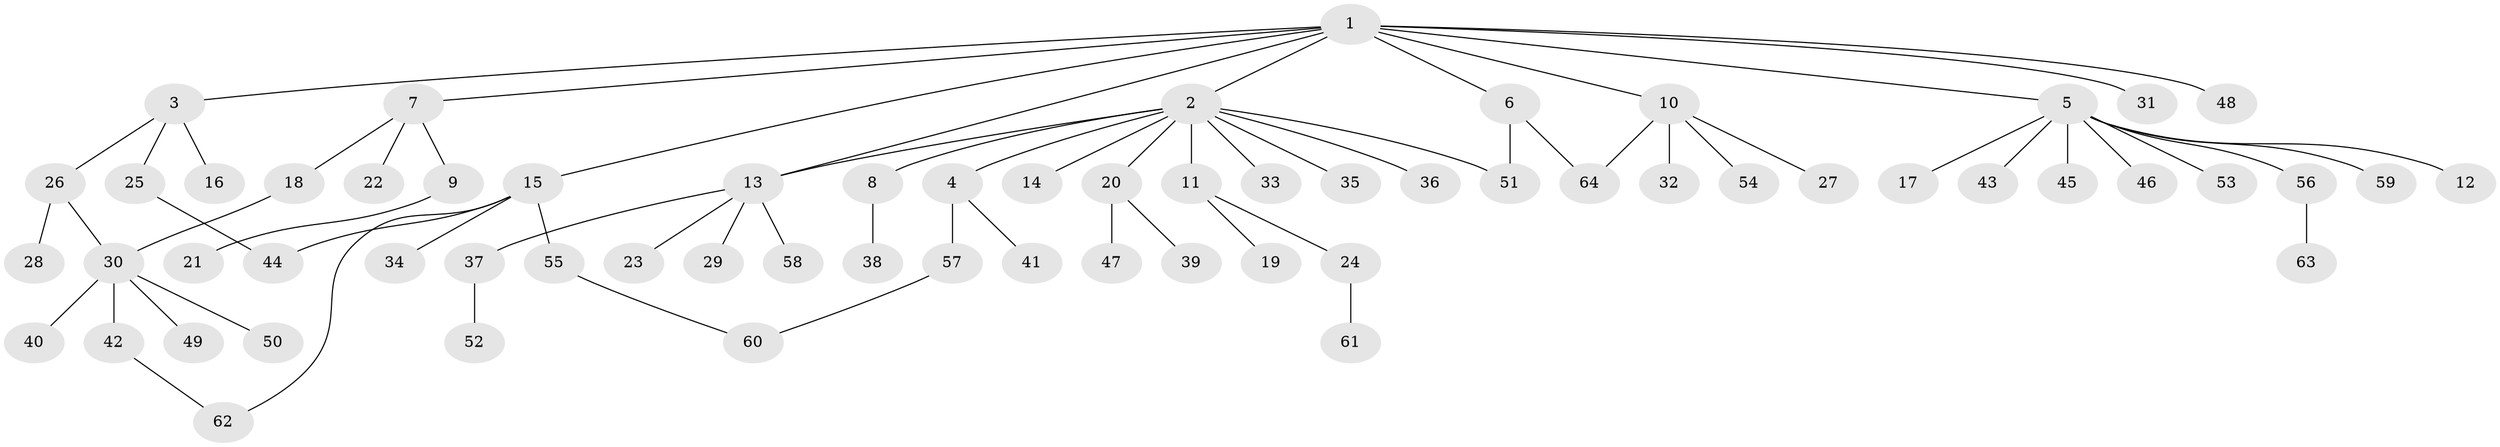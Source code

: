 // coarse degree distribution, {11: 0.02127659574468085, 12: 0.02127659574468085, 5: 0.0851063829787234, 3: 0.02127659574468085, 8: 0.02127659574468085, 4: 0.0425531914893617, 1: 0.6382978723404256, 2: 0.14893617021276595}
// Generated by graph-tools (version 1.1) at 2025/41/03/06/25 10:41:46]
// undirected, 64 vertices, 70 edges
graph export_dot {
graph [start="1"]
  node [color=gray90,style=filled];
  1;
  2;
  3;
  4;
  5;
  6;
  7;
  8;
  9;
  10;
  11;
  12;
  13;
  14;
  15;
  16;
  17;
  18;
  19;
  20;
  21;
  22;
  23;
  24;
  25;
  26;
  27;
  28;
  29;
  30;
  31;
  32;
  33;
  34;
  35;
  36;
  37;
  38;
  39;
  40;
  41;
  42;
  43;
  44;
  45;
  46;
  47;
  48;
  49;
  50;
  51;
  52;
  53;
  54;
  55;
  56;
  57;
  58;
  59;
  60;
  61;
  62;
  63;
  64;
  1 -- 2;
  1 -- 3;
  1 -- 5;
  1 -- 6;
  1 -- 7;
  1 -- 10;
  1 -- 13;
  1 -- 15;
  1 -- 31;
  1 -- 48;
  2 -- 4;
  2 -- 8;
  2 -- 11;
  2 -- 13;
  2 -- 14;
  2 -- 20;
  2 -- 33;
  2 -- 35;
  2 -- 36;
  2 -- 51;
  3 -- 16;
  3 -- 25;
  3 -- 26;
  4 -- 41;
  4 -- 57;
  5 -- 12;
  5 -- 17;
  5 -- 43;
  5 -- 45;
  5 -- 46;
  5 -- 53;
  5 -- 56;
  5 -- 59;
  6 -- 51;
  6 -- 64;
  7 -- 9;
  7 -- 18;
  7 -- 22;
  8 -- 38;
  9 -- 21;
  10 -- 27;
  10 -- 32;
  10 -- 54;
  10 -- 64;
  11 -- 19;
  11 -- 24;
  13 -- 23;
  13 -- 29;
  13 -- 37;
  13 -- 58;
  15 -- 34;
  15 -- 44;
  15 -- 55;
  15 -- 62;
  18 -- 30;
  20 -- 39;
  20 -- 47;
  24 -- 61;
  25 -- 44;
  26 -- 28;
  26 -- 30;
  30 -- 40;
  30 -- 42;
  30 -- 49;
  30 -- 50;
  37 -- 52;
  42 -- 62;
  55 -- 60;
  56 -- 63;
  57 -- 60;
}
